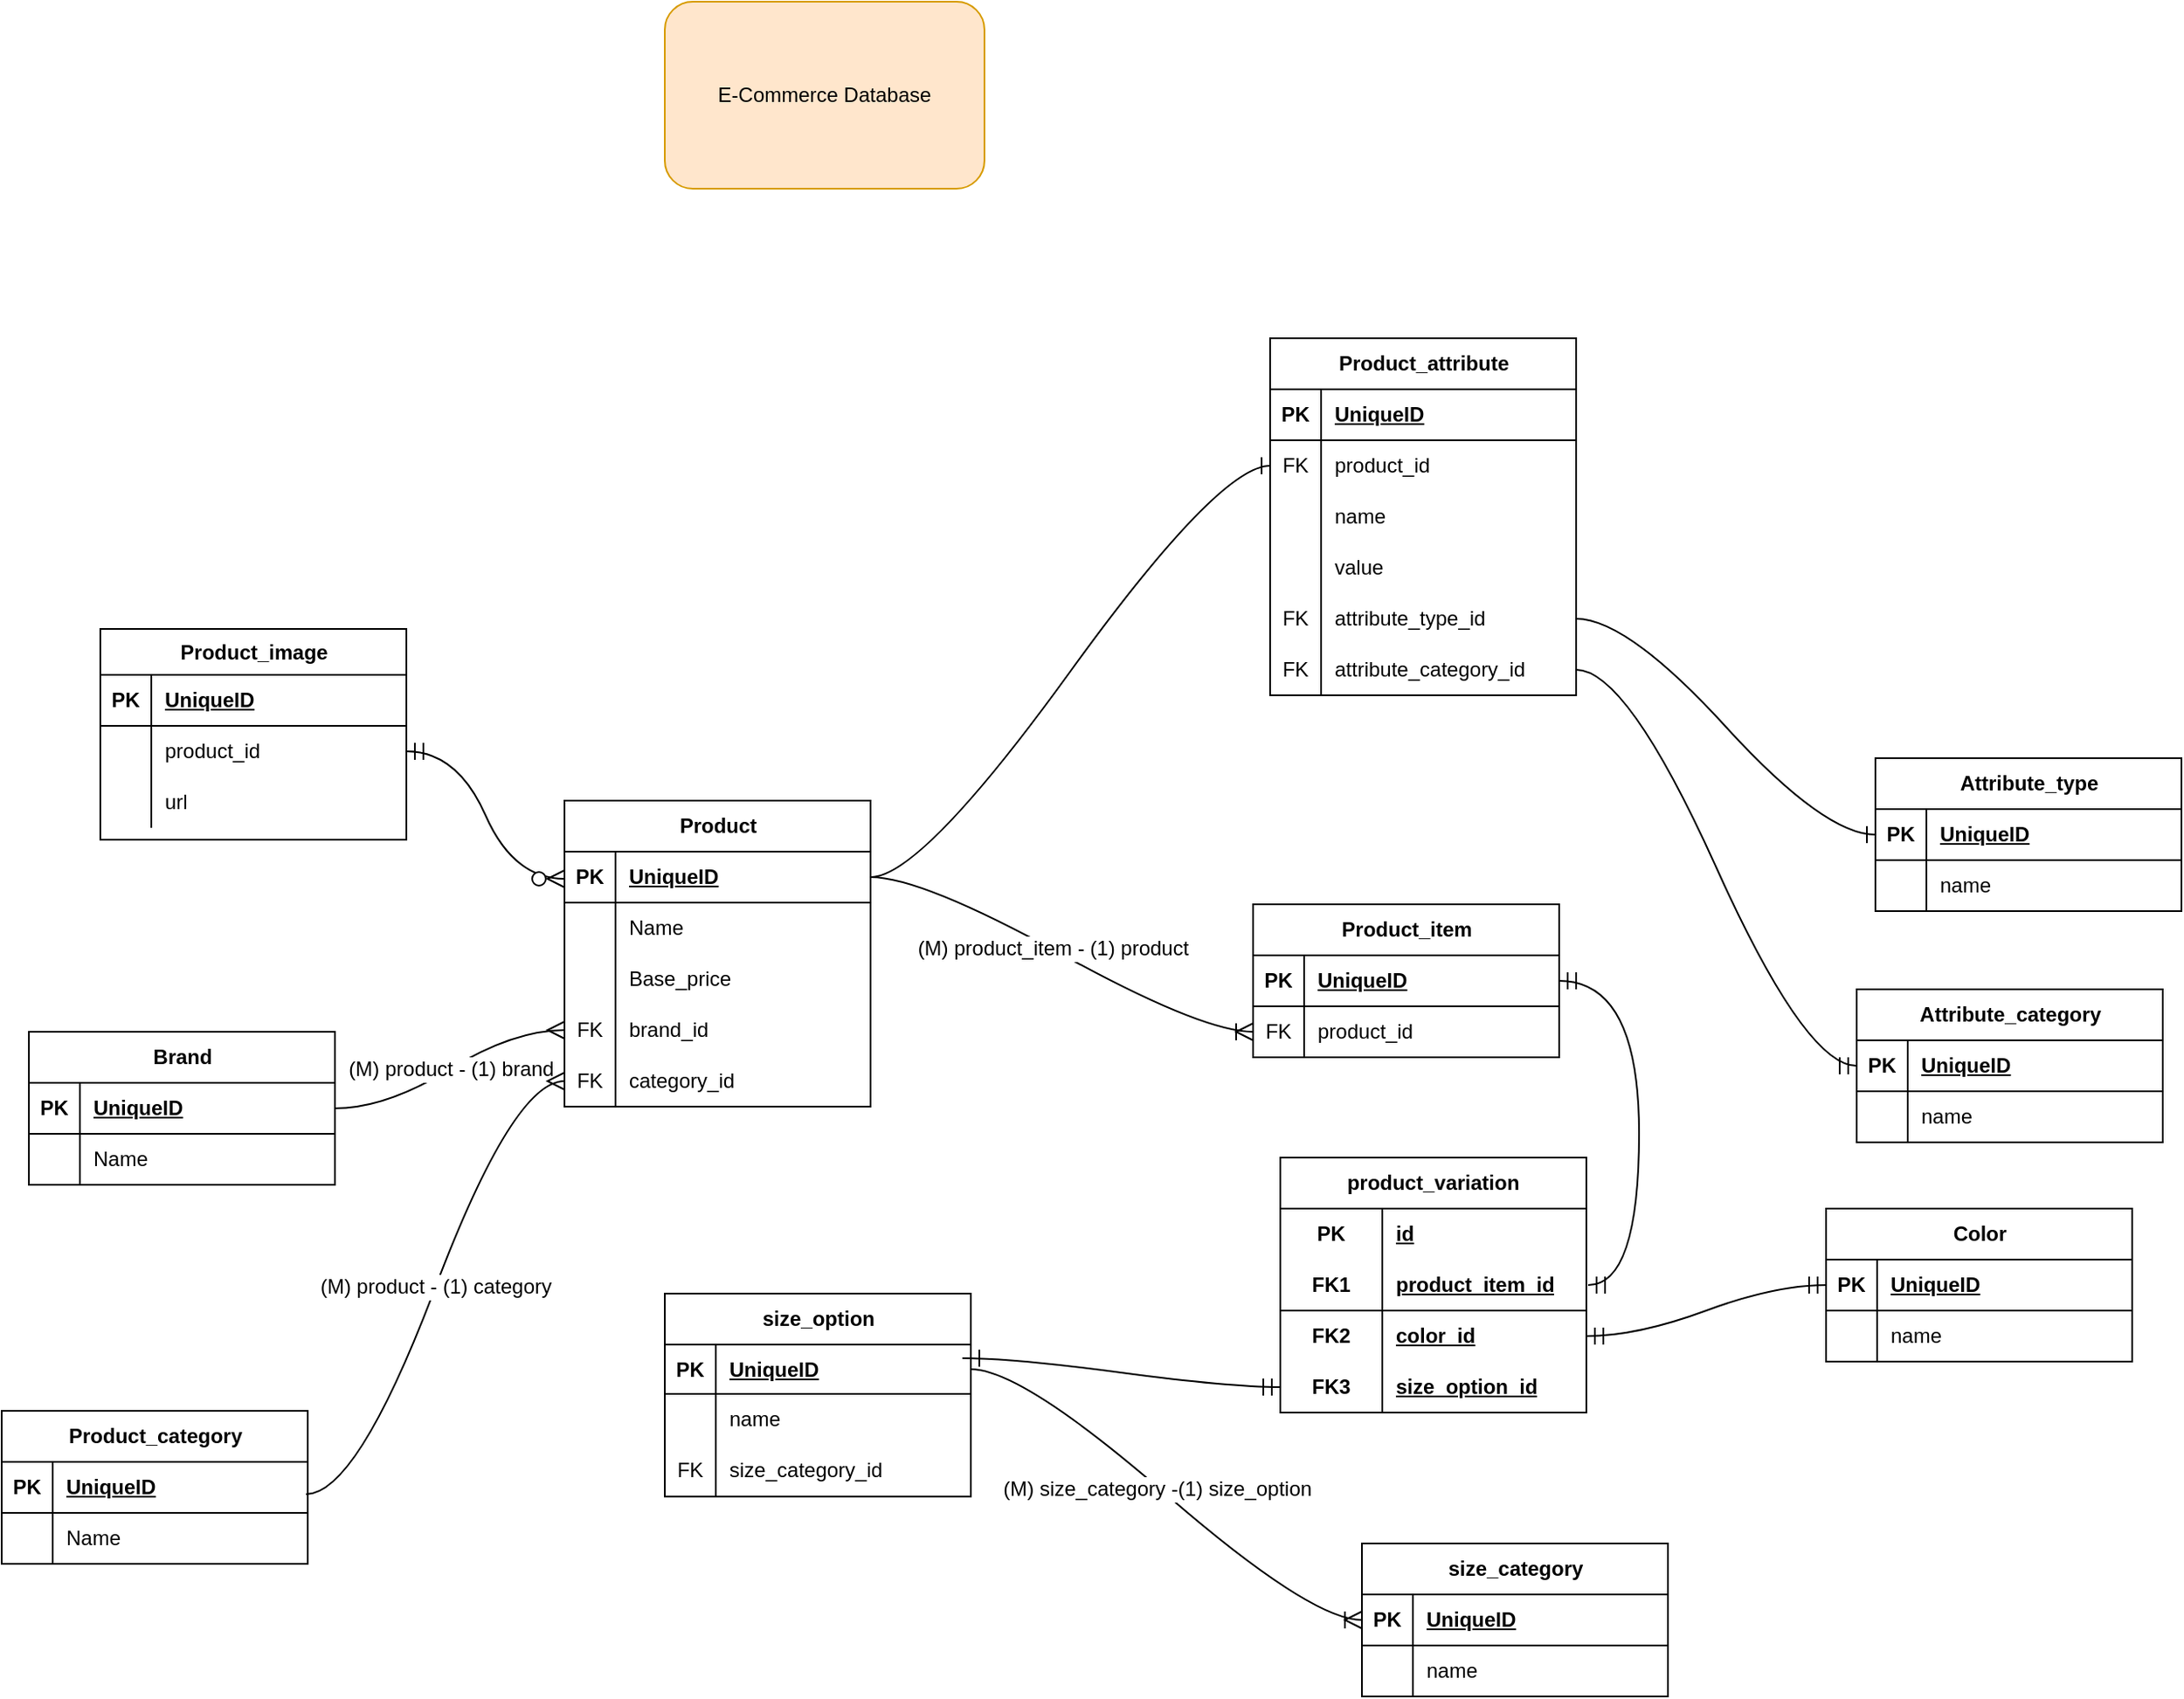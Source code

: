 <mxfile version="26.2.14">
  <diagram name="Page-1" id="Hd-PIRHpLickMbaLIMk4">
    <mxGraphModel grid="0" page="0" gridSize="10" guides="1" tooltips="1" connect="1" arrows="1" fold="1" pageScale="1" pageWidth="850" pageHeight="1100" math="0" shadow="0">
      <root>
        <mxCell id="0" />
        <mxCell id="1" parent="0" />
        <mxCell id="jCLDK0mQqAyxT1_dAgTl-1" value="E-Commerce Database" style="rounded=1;whiteSpace=wrap;html=1;fillColor=#ffe6cc;strokeColor=#d79b00;" vertex="1" parent="1">
          <mxGeometry x="33" y="-649" width="188" height="110" as="geometry" />
        </mxCell>
        <mxCell id="jCLDK0mQqAyxT1_dAgTl-2" value="Brand" style="shape=table;startSize=30;container=1;collapsible=1;childLayout=tableLayout;fixedRows=1;rowLines=0;fontStyle=1;align=center;resizeLast=1;html=1;" vertex="1" parent="1">
          <mxGeometry x="-341" y="-43" width="180" height="90" as="geometry" />
        </mxCell>
        <mxCell id="jCLDK0mQqAyxT1_dAgTl-3" value="" style="shape=tableRow;horizontal=0;startSize=0;swimlaneHead=0;swimlaneBody=0;fillColor=none;collapsible=0;dropTarget=0;points=[[0,0.5],[1,0.5]];portConstraint=eastwest;top=0;left=0;right=0;bottom=1;" vertex="1" parent="jCLDK0mQqAyxT1_dAgTl-2">
          <mxGeometry y="30" width="180" height="30" as="geometry" />
        </mxCell>
        <mxCell id="jCLDK0mQqAyxT1_dAgTl-4" value="PK" style="shape=partialRectangle;connectable=0;fillColor=none;top=0;left=0;bottom=0;right=0;fontStyle=1;overflow=hidden;whiteSpace=wrap;html=1;" vertex="1" parent="jCLDK0mQqAyxT1_dAgTl-3">
          <mxGeometry width="30" height="30" as="geometry">
            <mxRectangle width="30" height="30" as="alternateBounds" />
          </mxGeometry>
        </mxCell>
        <mxCell id="jCLDK0mQqAyxT1_dAgTl-5" value="UniqueID" style="shape=partialRectangle;connectable=0;fillColor=none;top=0;left=0;bottom=0;right=0;align=left;spacingLeft=6;fontStyle=5;overflow=hidden;whiteSpace=wrap;html=1;" vertex="1" parent="jCLDK0mQqAyxT1_dAgTl-3">
          <mxGeometry x="30" width="150" height="30" as="geometry">
            <mxRectangle width="150" height="30" as="alternateBounds" />
          </mxGeometry>
        </mxCell>
        <mxCell id="jCLDK0mQqAyxT1_dAgTl-6" value="" style="shape=tableRow;horizontal=0;startSize=0;swimlaneHead=0;swimlaneBody=0;fillColor=none;collapsible=0;dropTarget=0;points=[[0,0.5],[1,0.5]];portConstraint=eastwest;top=0;left=0;right=0;bottom=0;" vertex="1" parent="jCLDK0mQqAyxT1_dAgTl-2">
          <mxGeometry y="60" width="180" height="30" as="geometry" />
        </mxCell>
        <mxCell id="jCLDK0mQqAyxT1_dAgTl-7" value="" style="shape=partialRectangle;connectable=0;fillColor=none;top=0;left=0;bottom=0;right=0;editable=1;overflow=hidden;whiteSpace=wrap;html=1;" vertex="1" parent="jCLDK0mQqAyxT1_dAgTl-6">
          <mxGeometry width="30" height="30" as="geometry">
            <mxRectangle width="30" height="30" as="alternateBounds" />
          </mxGeometry>
        </mxCell>
        <mxCell id="jCLDK0mQqAyxT1_dAgTl-8" value="Name" style="shape=partialRectangle;connectable=0;fillColor=none;top=0;left=0;bottom=0;right=0;align=left;spacingLeft=6;overflow=hidden;whiteSpace=wrap;html=1;" vertex="1" parent="jCLDK0mQqAyxT1_dAgTl-6">
          <mxGeometry x="30" width="150" height="30" as="geometry">
            <mxRectangle width="150" height="30" as="alternateBounds" />
          </mxGeometry>
        </mxCell>
        <mxCell id="jCLDK0mQqAyxT1_dAgTl-19" value="Product_category" style="shape=table;startSize=30;container=1;collapsible=1;childLayout=tableLayout;fixedRows=1;rowLines=0;fontStyle=1;align=center;resizeLast=1;html=1;" vertex="1" parent="1">
          <mxGeometry x="-357" y="180" width="180" height="90" as="geometry" />
        </mxCell>
        <mxCell id="jCLDK0mQqAyxT1_dAgTl-20" value="" style="shape=tableRow;horizontal=0;startSize=0;swimlaneHead=0;swimlaneBody=0;fillColor=none;collapsible=0;dropTarget=0;points=[[0,0.5],[1,0.5]];portConstraint=eastwest;top=0;left=0;right=0;bottom=1;" vertex="1" parent="jCLDK0mQqAyxT1_dAgTl-19">
          <mxGeometry y="30" width="180" height="30" as="geometry" />
        </mxCell>
        <mxCell id="jCLDK0mQqAyxT1_dAgTl-21" value="PK" style="shape=partialRectangle;connectable=0;fillColor=none;top=0;left=0;bottom=0;right=0;fontStyle=1;overflow=hidden;whiteSpace=wrap;html=1;" vertex="1" parent="jCLDK0mQqAyxT1_dAgTl-20">
          <mxGeometry width="30" height="30" as="geometry">
            <mxRectangle width="30" height="30" as="alternateBounds" />
          </mxGeometry>
        </mxCell>
        <mxCell id="jCLDK0mQqAyxT1_dAgTl-22" value="UniqueID" style="shape=partialRectangle;connectable=0;fillColor=none;top=0;left=0;bottom=0;right=0;align=left;spacingLeft=6;fontStyle=5;overflow=hidden;whiteSpace=wrap;html=1;" vertex="1" parent="jCLDK0mQqAyxT1_dAgTl-20">
          <mxGeometry x="30" width="150" height="30" as="geometry">
            <mxRectangle width="150" height="30" as="alternateBounds" />
          </mxGeometry>
        </mxCell>
        <mxCell id="jCLDK0mQqAyxT1_dAgTl-23" value="" style="shape=tableRow;horizontal=0;startSize=0;swimlaneHead=0;swimlaneBody=0;fillColor=none;collapsible=0;dropTarget=0;points=[[0,0.5],[1,0.5]];portConstraint=eastwest;top=0;left=0;right=0;bottom=0;" vertex="1" parent="jCLDK0mQqAyxT1_dAgTl-19">
          <mxGeometry y="60" width="180" height="30" as="geometry" />
        </mxCell>
        <mxCell id="jCLDK0mQqAyxT1_dAgTl-24" value="" style="shape=partialRectangle;connectable=0;fillColor=none;top=0;left=0;bottom=0;right=0;editable=1;overflow=hidden;whiteSpace=wrap;html=1;" vertex="1" parent="jCLDK0mQqAyxT1_dAgTl-23">
          <mxGeometry width="30" height="30" as="geometry">
            <mxRectangle width="30" height="30" as="alternateBounds" />
          </mxGeometry>
        </mxCell>
        <mxCell id="jCLDK0mQqAyxT1_dAgTl-25" value="Name" style="shape=partialRectangle;connectable=0;fillColor=none;top=0;left=0;bottom=0;right=0;align=left;spacingLeft=6;overflow=hidden;whiteSpace=wrap;html=1;" vertex="1" parent="jCLDK0mQqAyxT1_dAgTl-23">
          <mxGeometry x="30" width="150" height="30" as="geometry">
            <mxRectangle width="150" height="30" as="alternateBounds" />
          </mxGeometry>
        </mxCell>
        <mxCell id="jCLDK0mQqAyxT1_dAgTl-26" value="Product" style="shape=table;startSize=30;container=1;collapsible=1;childLayout=tableLayout;fixedRows=1;rowLines=0;fontStyle=1;align=center;resizeLast=1;html=1;" vertex="1" parent="1">
          <mxGeometry x="-26" y="-179" width="180" height="180" as="geometry" />
        </mxCell>
        <mxCell id="jCLDK0mQqAyxT1_dAgTl-27" value="" style="shape=tableRow;horizontal=0;startSize=0;swimlaneHead=0;swimlaneBody=0;fillColor=none;collapsible=0;dropTarget=0;points=[[0,0.5],[1,0.5]];portConstraint=eastwest;top=0;left=0;right=0;bottom=1;" vertex="1" parent="jCLDK0mQqAyxT1_dAgTl-26">
          <mxGeometry y="30" width="180" height="30" as="geometry" />
        </mxCell>
        <mxCell id="jCLDK0mQqAyxT1_dAgTl-28" value="PK" style="shape=partialRectangle;connectable=0;fillColor=none;top=0;left=0;bottom=0;right=0;fontStyle=1;overflow=hidden;whiteSpace=wrap;html=1;" vertex="1" parent="jCLDK0mQqAyxT1_dAgTl-27">
          <mxGeometry width="30" height="30" as="geometry">
            <mxRectangle width="30" height="30" as="alternateBounds" />
          </mxGeometry>
        </mxCell>
        <mxCell id="jCLDK0mQqAyxT1_dAgTl-29" value="UniqueID" style="shape=partialRectangle;connectable=0;fillColor=none;top=0;left=0;bottom=0;right=0;align=left;spacingLeft=6;fontStyle=5;overflow=hidden;whiteSpace=wrap;html=1;" vertex="1" parent="jCLDK0mQqAyxT1_dAgTl-27">
          <mxGeometry x="30" width="150" height="30" as="geometry">
            <mxRectangle width="150" height="30" as="alternateBounds" />
          </mxGeometry>
        </mxCell>
        <mxCell id="jCLDK0mQqAyxT1_dAgTl-30" value="" style="shape=tableRow;horizontal=0;startSize=0;swimlaneHead=0;swimlaneBody=0;fillColor=none;collapsible=0;dropTarget=0;points=[[0,0.5],[1,0.5]];portConstraint=eastwest;top=0;left=0;right=0;bottom=0;" vertex="1" parent="jCLDK0mQqAyxT1_dAgTl-26">
          <mxGeometry y="60" width="180" height="30" as="geometry" />
        </mxCell>
        <mxCell id="jCLDK0mQqAyxT1_dAgTl-31" value="" style="shape=partialRectangle;connectable=0;fillColor=none;top=0;left=0;bottom=0;right=0;editable=1;overflow=hidden;whiteSpace=wrap;html=1;" vertex="1" parent="jCLDK0mQqAyxT1_dAgTl-30">
          <mxGeometry width="30" height="30" as="geometry">
            <mxRectangle width="30" height="30" as="alternateBounds" />
          </mxGeometry>
        </mxCell>
        <mxCell id="jCLDK0mQqAyxT1_dAgTl-32" value="Name" style="shape=partialRectangle;connectable=0;fillColor=none;top=0;left=0;bottom=0;right=0;align=left;spacingLeft=6;overflow=hidden;whiteSpace=wrap;html=1;" vertex="1" parent="jCLDK0mQqAyxT1_dAgTl-30">
          <mxGeometry x="30" width="150" height="30" as="geometry">
            <mxRectangle width="150" height="30" as="alternateBounds" />
          </mxGeometry>
        </mxCell>
        <mxCell id="jCLDK0mQqAyxT1_dAgTl-33" value="" style="shape=tableRow;horizontal=0;startSize=0;swimlaneHead=0;swimlaneBody=0;fillColor=none;collapsible=0;dropTarget=0;points=[[0,0.5],[1,0.5]];portConstraint=eastwest;top=0;left=0;right=0;bottom=0;" vertex="1" parent="jCLDK0mQqAyxT1_dAgTl-26">
          <mxGeometry y="90" width="180" height="30" as="geometry" />
        </mxCell>
        <mxCell id="jCLDK0mQqAyxT1_dAgTl-34" value="" style="shape=partialRectangle;connectable=0;fillColor=none;top=0;left=0;bottom=0;right=0;editable=1;overflow=hidden;whiteSpace=wrap;html=1;" vertex="1" parent="jCLDK0mQqAyxT1_dAgTl-33">
          <mxGeometry width="30" height="30" as="geometry">
            <mxRectangle width="30" height="30" as="alternateBounds" />
          </mxGeometry>
        </mxCell>
        <mxCell id="jCLDK0mQqAyxT1_dAgTl-35" value="Base_price" style="shape=partialRectangle;connectable=0;fillColor=none;top=0;left=0;bottom=0;right=0;align=left;spacingLeft=6;overflow=hidden;whiteSpace=wrap;html=1;" vertex="1" parent="jCLDK0mQqAyxT1_dAgTl-33">
          <mxGeometry x="30" width="150" height="30" as="geometry">
            <mxRectangle width="150" height="30" as="alternateBounds" />
          </mxGeometry>
        </mxCell>
        <mxCell id="jCLDK0mQqAyxT1_dAgTl-36" value="" style="shape=tableRow;horizontal=0;startSize=0;swimlaneHead=0;swimlaneBody=0;fillColor=none;collapsible=0;dropTarget=0;points=[[0,0.5],[1,0.5]];portConstraint=eastwest;top=0;left=0;right=0;bottom=0;" vertex="1" parent="jCLDK0mQqAyxT1_dAgTl-26">
          <mxGeometry y="120" width="180" height="30" as="geometry" />
        </mxCell>
        <mxCell id="jCLDK0mQqAyxT1_dAgTl-37" value="FK" style="shape=partialRectangle;connectable=0;fillColor=none;top=0;left=0;bottom=0;right=0;editable=1;overflow=hidden;whiteSpace=wrap;html=1;" vertex="1" parent="jCLDK0mQqAyxT1_dAgTl-36">
          <mxGeometry width="30" height="30" as="geometry">
            <mxRectangle width="30" height="30" as="alternateBounds" />
          </mxGeometry>
        </mxCell>
        <mxCell id="jCLDK0mQqAyxT1_dAgTl-38" value="brand_id" style="shape=partialRectangle;connectable=0;fillColor=none;top=0;left=0;bottom=0;right=0;align=left;spacingLeft=6;overflow=hidden;whiteSpace=wrap;html=1;" vertex="1" parent="jCLDK0mQqAyxT1_dAgTl-36">
          <mxGeometry x="30" width="150" height="30" as="geometry">
            <mxRectangle width="150" height="30" as="alternateBounds" />
          </mxGeometry>
        </mxCell>
        <mxCell id="jCLDK0mQqAyxT1_dAgTl-39" value="" style="shape=tableRow;horizontal=0;startSize=0;swimlaneHead=0;swimlaneBody=0;fillColor=none;collapsible=0;dropTarget=0;points=[[0,0.5],[1,0.5]];portConstraint=eastwest;top=0;left=0;right=0;bottom=0;" vertex="1" parent="jCLDK0mQqAyxT1_dAgTl-26">
          <mxGeometry y="150" width="180" height="30" as="geometry" />
        </mxCell>
        <mxCell id="jCLDK0mQqAyxT1_dAgTl-40" value="FK" style="shape=partialRectangle;connectable=0;fillColor=none;top=0;left=0;bottom=0;right=0;editable=1;overflow=hidden;whiteSpace=wrap;html=1;" vertex="1" parent="jCLDK0mQqAyxT1_dAgTl-39">
          <mxGeometry width="30" height="30" as="geometry">
            <mxRectangle width="30" height="30" as="alternateBounds" />
          </mxGeometry>
        </mxCell>
        <mxCell id="jCLDK0mQqAyxT1_dAgTl-41" value="category_id" style="shape=partialRectangle;connectable=0;fillColor=none;top=0;left=0;bottom=0;right=0;align=left;spacingLeft=6;overflow=hidden;whiteSpace=wrap;html=1;" vertex="1" parent="jCLDK0mQqAyxT1_dAgTl-39">
          <mxGeometry x="30" width="150" height="30" as="geometry">
            <mxRectangle width="150" height="30" as="alternateBounds" />
          </mxGeometry>
        </mxCell>
        <mxCell id="jCLDK0mQqAyxT1_dAgTl-70" value="" style="edgeStyle=entityRelationEdgeStyle;fontSize=12;html=1;endArrow=ERmany;rounded=0;startSize=8;endSize=8;curved=1;entryX=0;entryY=0.5;entryDx=0;entryDy=0;exitX=1;exitY=0.5;exitDx=0;exitDy=0;" edge="1" parent="1" source="jCLDK0mQqAyxT1_dAgTl-3" target="jCLDK0mQqAyxT1_dAgTl-36">
          <mxGeometry width="100" height="100" relative="1" as="geometry">
            <mxPoint x="-170" y="247" as="sourcePoint" />
            <mxPoint x="-70" y="147" as="targetPoint" />
            <Array as="points">
              <mxPoint x="-81" y="136" />
            </Array>
          </mxGeometry>
        </mxCell>
        <mxCell id="jCLDK0mQqAyxT1_dAgTl-71" value="(M) product - (1) brand" style="edgeLabel;html=1;align=center;verticalAlign=middle;resizable=0;points=[];fontSize=12;" connectable="0" vertex="1" parent="jCLDK0mQqAyxT1_dAgTl-70">
          <mxGeometry x="0.005" relative="1" as="geometry">
            <mxPoint as="offset" />
          </mxGeometry>
        </mxCell>
        <mxCell id="jCLDK0mQqAyxT1_dAgTl-72" value="" style="edgeStyle=entityRelationEdgeStyle;fontSize=12;html=1;endArrow=ERmany;rounded=0;startSize=8;endSize=8;curved=1;entryX=0;entryY=0.5;entryDx=0;entryDy=0;exitX=1;exitY=0.5;exitDx=0;exitDy=0;" edge="1" parent="1" target="jCLDK0mQqAyxT1_dAgTl-39">
          <mxGeometry width="100" height="100" relative="1" as="geometry">
            <mxPoint x="-178" y="229" as="sourcePoint" />
            <mxPoint x="-33" y="319" as="targetPoint" />
            <Array as="points">
              <mxPoint x="-93" y="321" />
            </Array>
          </mxGeometry>
        </mxCell>
        <mxCell id="jCLDK0mQqAyxT1_dAgTl-73" value="(M) product - (1) category" style="edgeLabel;html=1;align=center;verticalAlign=middle;resizable=0;points=[];fontSize=12;" connectable="0" vertex="1" parent="jCLDK0mQqAyxT1_dAgTl-72">
          <mxGeometry x="0.005" relative="1" as="geometry">
            <mxPoint as="offset" />
          </mxGeometry>
        </mxCell>
        <mxCell id="jCLDK0mQqAyxT1_dAgTl-74" value="Product_item" style="shape=table;startSize=30;container=1;collapsible=1;childLayout=tableLayout;fixedRows=1;rowLines=0;fontStyle=1;align=center;resizeLast=1;html=1;" vertex="1" parent="1">
          <mxGeometry x="379" y="-118" width="180" height="90" as="geometry" />
        </mxCell>
        <mxCell id="jCLDK0mQqAyxT1_dAgTl-75" value="" style="shape=tableRow;horizontal=0;startSize=0;swimlaneHead=0;swimlaneBody=0;fillColor=none;collapsible=0;dropTarget=0;points=[[0,0.5],[1,0.5]];portConstraint=eastwest;top=0;left=0;right=0;bottom=1;" vertex="1" parent="jCLDK0mQqAyxT1_dAgTl-74">
          <mxGeometry y="30" width="180" height="30" as="geometry" />
        </mxCell>
        <mxCell id="jCLDK0mQqAyxT1_dAgTl-76" value="PK" style="shape=partialRectangle;connectable=0;fillColor=none;top=0;left=0;bottom=0;right=0;fontStyle=1;overflow=hidden;whiteSpace=wrap;html=1;" vertex="1" parent="jCLDK0mQqAyxT1_dAgTl-75">
          <mxGeometry width="30" height="30" as="geometry">
            <mxRectangle width="30" height="30" as="alternateBounds" />
          </mxGeometry>
        </mxCell>
        <mxCell id="jCLDK0mQqAyxT1_dAgTl-77" value="UniqueID" style="shape=partialRectangle;connectable=0;fillColor=none;top=0;left=0;bottom=0;right=0;align=left;spacingLeft=6;fontStyle=5;overflow=hidden;whiteSpace=wrap;html=1;" vertex="1" parent="jCLDK0mQqAyxT1_dAgTl-75">
          <mxGeometry x="30" width="150" height="30" as="geometry">
            <mxRectangle width="150" height="30" as="alternateBounds" />
          </mxGeometry>
        </mxCell>
        <mxCell id="jCLDK0mQqAyxT1_dAgTl-78" value="" style="shape=tableRow;horizontal=0;startSize=0;swimlaneHead=0;swimlaneBody=0;fillColor=none;collapsible=0;dropTarget=0;points=[[0,0.5],[1,0.5]];portConstraint=eastwest;top=0;left=0;right=0;bottom=0;" vertex="1" parent="jCLDK0mQqAyxT1_dAgTl-74">
          <mxGeometry y="60" width="180" height="30" as="geometry" />
        </mxCell>
        <mxCell id="jCLDK0mQqAyxT1_dAgTl-79" value="FK" style="shape=partialRectangle;connectable=0;fillColor=none;top=0;left=0;bottom=0;right=0;editable=1;overflow=hidden;whiteSpace=wrap;html=1;" vertex="1" parent="jCLDK0mQqAyxT1_dAgTl-78">
          <mxGeometry width="30" height="30" as="geometry">
            <mxRectangle width="30" height="30" as="alternateBounds" />
          </mxGeometry>
        </mxCell>
        <mxCell id="jCLDK0mQqAyxT1_dAgTl-80" value="product_id" style="shape=partialRectangle;connectable=0;fillColor=none;top=0;left=0;bottom=0;right=0;align=left;spacingLeft=6;overflow=hidden;whiteSpace=wrap;html=1;" vertex="1" parent="jCLDK0mQqAyxT1_dAgTl-78">
          <mxGeometry x="30" width="150" height="30" as="geometry">
            <mxRectangle width="150" height="30" as="alternateBounds" />
          </mxGeometry>
        </mxCell>
        <mxCell id="jCLDK0mQqAyxT1_dAgTl-87" value="Color" style="shape=table;startSize=30;container=1;collapsible=1;childLayout=tableLayout;fixedRows=1;rowLines=0;fontStyle=1;align=center;resizeLast=1;html=1;" vertex="1" parent="1">
          <mxGeometry x="716" y="61" width="180" height="90" as="geometry" />
        </mxCell>
        <mxCell id="jCLDK0mQqAyxT1_dAgTl-88" value="" style="shape=tableRow;horizontal=0;startSize=0;swimlaneHead=0;swimlaneBody=0;fillColor=none;collapsible=0;dropTarget=0;points=[[0,0.5],[1,0.5]];portConstraint=eastwest;top=0;left=0;right=0;bottom=1;" vertex="1" parent="jCLDK0mQqAyxT1_dAgTl-87">
          <mxGeometry y="30" width="180" height="30" as="geometry" />
        </mxCell>
        <mxCell id="jCLDK0mQqAyxT1_dAgTl-89" value="PK" style="shape=partialRectangle;connectable=0;fillColor=none;top=0;left=0;bottom=0;right=0;fontStyle=1;overflow=hidden;whiteSpace=wrap;html=1;" vertex="1" parent="jCLDK0mQqAyxT1_dAgTl-88">
          <mxGeometry width="30" height="30" as="geometry">
            <mxRectangle width="30" height="30" as="alternateBounds" />
          </mxGeometry>
        </mxCell>
        <mxCell id="jCLDK0mQqAyxT1_dAgTl-90" value="UniqueID" style="shape=partialRectangle;connectable=0;fillColor=none;top=0;left=0;bottom=0;right=0;align=left;spacingLeft=6;fontStyle=5;overflow=hidden;whiteSpace=wrap;html=1;" vertex="1" parent="jCLDK0mQqAyxT1_dAgTl-88">
          <mxGeometry x="30" width="150" height="30" as="geometry">
            <mxRectangle width="150" height="30" as="alternateBounds" />
          </mxGeometry>
        </mxCell>
        <mxCell id="jCLDK0mQqAyxT1_dAgTl-91" value="" style="shape=tableRow;horizontal=0;startSize=0;swimlaneHead=0;swimlaneBody=0;fillColor=none;collapsible=0;dropTarget=0;points=[[0,0.5],[1,0.5]];portConstraint=eastwest;top=0;left=0;right=0;bottom=0;" vertex="1" parent="jCLDK0mQqAyxT1_dAgTl-87">
          <mxGeometry y="60" width="180" height="30" as="geometry" />
        </mxCell>
        <mxCell id="jCLDK0mQqAyxT1_dAgTl-92" value="" style="shape=partialRectangle;connectable=0;fillColor=none;top=0;left=0;bottom=0;right=0;editable=1;overflow=hidden;whiteSpace=wrap;html=1;" vertex="1" parent="jCLDK0mQqAyxT1_dAgTl-91">
          <mxGeometry width="30" height="30" as="geometry">
            <mxRectangle width="30" height="30" as="alternateBounds" />
          </mxGeometry>
        </mxCell>
        <mxCell id="jCLDK0mQqAyxT1_dAgTl-93" value="name" style="shape=partialRectangle;connectable=0;fillColor=none;top=0;left=0;bottom=0;right=0;align=left;spacingLeft=6;overflow=hidden;whiteSpace=wrap;html=1;" vertex="1" parent="jCLDK0mQqAyxT1_dAgTl-91">
          <mxGeometry x="30" width="150" height="30" as="geometry">
            <mxRectangle width="150" height="30" as="alternateBounds" />
          </mxGeometry>
        </mxCell>
        <mxCell id="jCLDK0mQqAyxT1_dAgTl-100" value="size_option" style="shape=table;startSize=30;container=1;collapsible=1;childLayout=tableLayout;fixedRows=1;rowLines=0;fontStyle=1;align=center;resizeLast=1;html=1;" vertex="1" parent="1">
          <mxGeometry x="33" y="111" width="180" height="119.35" as="geometry" />
        </mxCell>
        <mxCell id="jCLDK0mQqAyxT1_dAgTl-101" value="" style="shape=tableRow;horizontal=0;startSize=0;swimlaneHead=0;swimlaneBody=0;fillColor=none;collapsible=0;dropTarget=0;points=[[0,0.5],[1,0.5]];portConstraint=eastwest;top=0;left=0;right=0;bottom=1;" vertex="1" parent="jCLDK0mQqAyxT1_dAgTl-100">
          <mxGeometry y="30" width="180" height="29" as="geometry" />
        </mxCell>
        <mxCell id="jCLDK0mQqAyxT1_dAgTl-102" value="PK" style="shape=partialRectangle;connectable=0;fillColor=none;top=0;left=0;bottom=0;right=0;fontStyle=1;overflow=hidden;whiteSpace=wrap;html=1;" vertex="1" parent="jCLDK0mQqAyxT1_dAgTl-101">
          <mxGeometry width="30" height="29" as="geometry">
            <mxRectangle width="30" height="29" as="alternateBounds" />
          </mxGeometry>
        </mxCell>
        <mxCell id="jCLDK0mQqAyxT1_dAgTl-103" value="UniqueID" style="shape=partialRectangle;connectable=0;fillColor=none;top=0;left=0;bottom=0;right=0;align=left;spacingLeft=6;fontStyle=5;overflow=hidden;whiteSpace=wrap;html=1;" vertex="1" parent="jCLDK0mQqAyxT1_dAgTl-101">
          <mxGeometry x="30" width="150" height="29" as="geometry">
            <mxRectangle width="150" height="29" as="alternateBounds" />
          </mxGeometry>
        </mxCell>
        <mxCell id="jCLDK0mQqAyxT1_dAgTl-104" value="" style="shape=tableRow;horizontal=0;startSize=0;swimlaneHead=0;swimlaneBody=0;fillColor=none;collapsible=0;dropTarget=0;points=[[0,0.5],[1,0.5]];portConstraint=eastwest;top=0;left=0;right=0;bottom=0;" vertex="1" parent="jCLDK0mQqAyxT1_dAgTl-100">
          <mxGeometry y="59" width="180" height="30" as="geometry" />
        </mxCell>
        <mxCell id="jCLDK0mQqAyxT1_dAgTl-105" value="" style="shape=partialRectangle;connectable=0;fillColor=none;top=0;left=0;bottom=0;right=0;editable=1;overflow=hidden;whiteSpace=wrap;html=1;" vertex="1" parent="jCLDK0mQqAyxT1_dAgTl-104">
          <mxGeometry width="30" height="30" as="geometry">
            <mxRectangle width="30" height="30" as="alternateBounds" />
          </mxGeometry>
        </mxCell>
        <mxCell id="jCLDK0mQqAyxT1_dAgTl-106" value="name" style="shape=partialRectangle;connectable=0;fillColor=none;top=0;left=0;bottom=0;right=0;align=left;spacingLeft=6;overflow=hidden;whiteSpace=wrap;html=1;" vertex="1" parent="jCLDK0mQqAyxT1_dAgTl-104">
          <mxGeometry x="30" width="150" height="30" as="geometry">
            <mxRectangle width="150" height="30" as="alternateBounds" />
          </mxGeometry>
        </mxCell>
        <mxCell id="jCLDK0mQqAyxT1_dAgTl-107" value="" style="shape=tableRow;horizontal=0;startSize=0;swimlaneHead=0;swimlaneBody=0;fillColor=none;collapsible=0;dropTarget=0;points=[[0,0.5],[1,0.5]];portConstraint=eastwest;top=0;left=0;right=0;bottom=0;" vertex="1" parent="jCLDK0mQqAyxT1_dAgTl-100">
          <mxGeometry y="89" width="180" height="30" as="geometry" />
        </mxCell>
        <mxCell id="jCLDK0mQqAyxT1_dAgTl-108" value="FK" style="shape=partialRectangle;connectable=0;fillColor=none;top=0;left=0;bottom=0;right=0;editable=1;overflow=hidden;whiteSpace=wrap;html=1;" vertex="1" parent="jCLDK0mQqAyxT1_dAgTl-107">
          <mxGeometry width="30" height="30" as="geometry">
            <mxRectangle width="30" height="30" as="alternateBounds" />
          </mxGeometry>
        </mxCell>
        <mxCell id="jCLDK0mQqAyxT1_dAgTl-109" value="size_category_id" style="shape=partialRectangle;connectable=0;fillColor=none;top=0;left=0;bottom=0;right=0;align=left;spacingLeft=6;overflow=hidden;whiteSpace=wrap;html=1;" vertex="1" parent="jCLDK0mQqAyxT1_dAgTl-107">
          <mxGeometry x="30" width="150" height="30" as="geometry">
            <mxRectangle width="150" height="30" as="alternateBounds" />
          </mxGeometry>
        </mxCell>
        <mxCell id="jCLDK0mQqAyxT1_dAgTl-126" value="size_category" style="shape=table;startSize=30;container=1;collapsible=1;childLayout=tableLayout;fixedRows=1;rowLines=0;fontStyle=1;align=center;resizeLast=1;html=1;" vertex="1" parent="1">
          <mxGeometry x="443" y="258" width="180" height="90" as="geometry" />
        </mxCell>
        <mxCell id="jCLDK0mQqAyxT1_dAgTl-127" value="" style="shape=tableRow;horizontal=0;startSize=0;swimlaneHead=0;swimlaneBody=0;fillColor=none;collapsible=0;dropTarget=0;points=[[0,0.5],[1,0.5]];portConstraint=eastwest;top=0;left=0;right=0;bottom=1;" vertex="1" parent="jCLDK0mQqAyxT1_dAgTl-126">
          <mxGeometry y="30" width="180" height="30" as="geometry" />
        </mxCell>
        <mxCell id="jCLDK0mQqAyxT1_dAgTl-128" value="PK" style="shape=partialRectangle;connectable=0;fillColor=none;top=0;left=0;bottom=0;right=0;fontStyle=1;overflow=hidden;whiteSpace=wrap;html=1;" vertex="1" parent="jCLDK0mQqAyxT1_dAgTl-127">
          <mxGeometry width="30" height="30" as="geometry">
            <mxRectangle width="30" height="30" as="alternateBounds" />
          </mxGeometry>
        </mxCell>
        <mxCell id="jCLDK0mQqAyxT1_dAgTl-129" value="UniqueID" style="shape=partialRectangle;connectable=0;fillColor=none;top=0;left=0;bottom=0;right=0;align=left;spacingLeft=6;fontStyle=5;overflow=hidden;whiteSpace=wrap;html=1;" vertex="1" parent="jCLDK0mQqAyxT1_dAgTl-127">
          <mxGeometry x="30" width="150" height="30" as="geometry">
            <mxRectangle width="150" height="30" as="alternateBounds" />
          </mxGeometry>
        </mxCell>
        <mxCell id="jCLDK0mQqAyxT1_dAgTl-130" value="" style="shape=tableRow;horizontal=0;startSize=0;swimlaneHead=0;swimlaneBody=0;fillColor=none;collapsible=0;dropTarget=0;points=[[0,0.5],[1,0.5]];portConstraint=eastwest;top=0;left=0;right=0;bottom=0;" vertex="1" parent="jCLDK0mQqAyxT1_dAgTl-126">
          <mxGeometry y="60" width="180" height="30" as="geometry" />
        </mxCell>
        <mxCell id="jCLDK0mQqAyxT1_dAgTl-131" value="" style="shape=partialRectangle;connectable=0;fillColor=none;top=0;left=0;bottom=0;right=0;editable=1;overflow=hidden;whiteSpace=wrap;html=1;" vertex="1" parent="jCLDK0mQqAyxT1_dAgTl-130">
          <mxGeometry width="30" height="30" as="geometry">
            <mxRectangle width="30" height="30" as="alternateBounds" />
          </mxGeometry>
        </mxCell>
        <mxCell id="jCLDK0mQqAyxT1_dAgTl-132" value="name" style="shape=partialRectangle;connectable=0;fillColor=none;top=0;left=0;bottom=0;right=0;align=left;spacingLeft=6;overflow=hidden;whiteSpace=wrap;html=1;" vertex="1" parent="jCLDK0mQqAyxT1_dAgTl-130">
          <mxGeometry x="30" width="150" height="30" as="geometry">
            <mxRectangle width="150" height="30" as="alternateBounds" />
          </mxGeometry>
        </mxCell>
        <mxCell id="jCLDK0mQqAyxT1_dAgTl-133" value="" style="edgeStyle=entityRelationEdgeStyle;fontSize=12;html=1;endArrow=ERoneToMany;rounded=0;startSize=8;endSize=8;curved=1;entryX=0;entryY=0.5;entryDx=0;entryDy=0;exitX=1;exitY=0.5;exitDx=0;exitDy=0;" edge="1" parent="1" source="jCLDK0mQqAyxT1_dAgTl-27" target="jCLDK0mQqAyxT1_dAgTl-78">
          <mxGeometry width="100" height="100" relative="1" as="geometry">
            <mxPoint x="126" y="246" as="sourcePoint" />
            <mxPoint x="226" y="146" as="targetPoint" />
          </mxGeometry>
        </mxCell>
        <mxCell id="jCLDK0mQqAyxT1_dAgTl-134" value="(M) product_item - (1) product" style="edgeLabel;html=1;align=center;verticalAlign=middle;resizable=0;points=[];fontSize=12;" connectable="0" vertex="1" parent="jCLDK0mQqAyxT1_dAgTl-133">
          <mxGeometry x="-0.047" y="1" relative="1" as="geometry">
            <mxPoint x="-1" as="offset" />
          </mxGeometry>
        </mxCell>
        <mxCell id="jCLDK0mQqAyxT1_dAgTl-137" value="" style="edgeStyle=entityRelationEdgeStyle;fontSize=12;html=1;endArrow=ERoneToMany;rounded=0;startSize=8;endSize=8;curved=1;exitX=1;exitY=0.5;exitDx=0;exitDy=0;" edge="1" parent="1" source="jCLDK0mQqAyxT1_dAgTl-101" target="jCLDK0mQqAyxT1_dAgTl-127">
          <mxGeometry width="100" height="100" relative="1" as="geometry">
            <mxPoint x="161" y="246" as="sourcePoint" />
            <mxPoint x="261" y="146" as="targetPoint" />
          </mxGeometry>
        </mxCell>
        <mxCell id="jCLDK0mQqAyxT1_dAgTl-139" value="(M) size_category -(1) size_option&amp;nbsp;" style="edgeLabel;html=1;align=center;verticalAlign=middle;resizable=0;points=[];fontSize=12;" connectable="0" vertex="1" parent="jCLDK0mQqAyxT1_dAgTl-137">
          <mxGeometry x="-0.034" relative="1" as="geometry">
            <mxPoint as="offset" />
          </mxGeometry>
        </mxCell>
        <mxCell id="jCLDK0mQqAyxT1_dAgTl-167" value="product_variation" style="shape=table;startSize=30;container=1;collapsible=1;childLayout=tableLayout;fixedRows=1;rowLines=0;fontStyle=1;align=center;resizeLast=1;html=1;whiteSpace=wrap;" vertex="1" parent="1">
          <mxGeometry x="395" y="31" width="180" height="150" as="geometry" />
        </mxCell>
        <mxCell id="jCLDK0mQqAyxT1_dAgTl-168" value="" style="shape=tableRow;horizontal=0;startSize=0;swimlaneHead=0;swimlaneBody=0;fillColor=none;collapsible=0;dropTarget=0;points=[[0,0.5],[1,0.5]];portConstraint=eastwest;top=0;left=0;right=0;bottom=0;html=1;" vertex="1" parent="jCLDK0mQqAyxT1_dAgTl-167">
          <mxGeometry y="30" width="180" height="30" as="geometry" />
        </mxCell>
        <mxCell id="jCLDK0mQqAyxT1_dAgTl-169" value="PK" style="shape=partialRectangle;connectable=0;fillColor=none;top=0;left=0;bottom=0;right=0;fontStyle=1;overflow=hidden;html=1;whiteSpace=wrap;" vertex="1" parent="jCLDK0mQqAyxT1_dAgTl-168">
          <mxGeometry width="60" height="30" as="geometry">
            <mxRectangle width="60" height="30" as="alternateBounds" />
          </mxGeometry>
        </mxCell>
        <mxCell id="jCLDK0mQqAyxT1_dAgTl-170" value="id" style="shape=partialRectangle;connectable=0;fillColor=none;top=0;left=0;bottom=0;right=0;align=left;spacingLeft=6;fontStyle=5;overflow=hidden;html=1;whiteSpace=wrap;" vertex="1" parent="jCLDK0mQqAyxT1_dAgTl-168">
          <mxGeometry x="60" width="120" height="30" as="geometry">
            <mxRectangle width="120" height="30" as="alternateBounds" />
          </mxGeometry>
        </mxCell>
        <mxCell id="jCLDK0mQqAyxT1_dAgTl-171" value="" style="shape=tableRow;horizontal=0;startSize=0;swimlaneHead=0;swimlaneBody=0;fillColor=none;collapsible=0;dropTarget=0;points=[[0,0.5],[1,0.5]];portConstraint=eastwest;top=0;left=0;right=0;bottom=1;html=1;" vertex="1" parent="jCLDK0mQqAyxT1_dAgTl-167">
          <mxGeometry y="60" width="180" height="30" as="geometry" />
        </mxCell>
        <mxCell id="jCLDK0mQqAyxT1_dAgTl-172" value="FK1" style="shape=partialRectangle;connectable=0;fillColor=none;top=0;left=0;bottom=0;right=0;fontStyle=1;overflow=hidden;html=1;whiteSpace=wrap;" vertex="1" parent="jCLDK0mQqAyxT1_dAgTl-171">
          <mxGeometry width="60" height="30" as="geometry">
            <mxRectangle width="60" height="30" as="alternateBounds" />
          </mxGeometry>
        </mxCell>
        <mxCell id="jCLDK0mQqAyxT1_dAgTl-173" value="product_item_id" style="shape=partialRectangle;connectable=0;fillColor=none;top=0;left=0;bottom=0;right=0;align=left;spacingLeft=6;fontStyle=5;overflow=hidden;html=1;whiteSpace=wrap;" vertex="1" parent="jCLDK0mQqAyxT1_dAgTl-171">
          <mxGeometry x="60" width="120" height="30" as="geometry">
            <mxRectangle width="120" height="30" as="alternateBounds" />
          </mxGeometry>
        </mxCell>
        <mxCell id="jCLDK0mQqAyxT1_dAgTl-174" value="" style="shape=tableRow;horizontal=0;startSize=0;swimlaneHead=0;swimlaneBody=0;fillColor=none;collapsible=0;dropTarget=0;points=[[0,0.5],[1,0.5]];portConstraint=eastwest;top=0;left=0;right=0;bottom=0;html=1;" vertex="1" parent="jCLDK0mQqAyxT1_dAgTl-167">
          <mxGeometry y="90" width="180" height="30" as="geometry" />
        </mxCell>
        <mxCell id="jCLDK0mQqAyxT1_dAgTl-175" value="&lt;span style=&quot;font-weight: 700;&quot;&gt;FK2&lt;/span&gt;" style="shape=partialRectangle;connectable=0;fillColor=none;top=0;left=0;bottom=0;right=0;editable=1;overflow=hidden;html=1;whiteSpace=wrap;" vertex="1" parent="jCLDK0mQqAyxT1_dAgTl-174">
          <mxGeometry width="60" height="30" as="geometry">
            <mxRectangle width="60" height="30" as="alternateBounds" />
          </mxGeometry>
        </mxCell>
        <mxCell id="jCLDK0mQqAyxT1_dAgTl-176" value="&lt;b&gt;&lt;u&gt;color_id&lt;/u&gt;&lt;/b&gt;" style="shape=partialRectangle;connectable=0;fillColor=none;top=0;left=0;bottom=0;right=0;align=left;spacingLeft=6;overflow=hidden;html=1;whiteSpace=wrap;" vertex="1" parent="jCLDK0mQqAyxT1_dAgTl-174">
          <mxGeometry x="60" width="120" height="30" as="geometry">
            <mxRectangle width="120" height="30" as="alternateBounds" />
          </mxGeometry>
        </mxCell>
        <mxCell id="jCLDK0mQqAyxT1_dAgTl-177" value="" style="shape=tableRow;horizontal=0;startSize=0;swimlaneHead=0;swimlaneBody=0;fillColor=none;collapsible=0;dropTarget=0;points=[[0,0.5],[1,0.5]];portConstraint=eastwest;top=0;left=0;right=0;bottom=0;html=1;" vertex="1" parent="jCLDK0mQqAyxT1_dAgTl-167">
          <mxGeometry y="120" width="180" height="30" as="geometry" />
        </mxCell>
        <mxCell id="jCLDK0mQqAyxT1_dAgTl-178" value="&lt;span style=&quot;font-weight: 700;&quot;&gt;FK3&lt;/span&gt;" style="shape=partialRectangle;connectable=0;fillColor=none;top=0;left=0;bottom=0;right=0;editable=1;overflow=hidden;html=1;whiteSpace=wrap;" vertex="1" parent="jCLDK0mQqAyxT1_dAgTl-177">
          <mxGeometry width="60" height="30" as="geometry">
            <mxRectangle width="60" height="30" as="alternateBounds" />
          </mxGeometry>
        </mxCell>
        <mxCell id="jCLDK0mQqAyxT1_dAgTl-179" value="&lt;b&gt;&lt;u&gt;size_option_id&lt;/u&gt;&lt;/b&gt;" style="shape=partialRectangle;connectable=0;fillColor=none;top=0;left=0;bottom=0;right=0;align=left;spacingLeft=6;overflow=hidden;html=1;whiteSpace=wrap;" vertex="1" parent="jCLDK0mQqAyxT1_dAgTl-177">
          <mxGeometry x="60" width="120" height="30" as="geometry">
            <mxRectangle width="120" height="30" as="alternateBounds" />
          </mxGeometry>
        </mxCell>
        <mxCell id="jCLDK0mQqAyxT1_dAgTl-184" value="" style="edgeStyle=entityRelationEdgeStyle;fontSize=12;html=1;endArrow=ERmandOne;startArrow=ERmandOne;rounded=0;startSize=8;endSize=8;curved=1;exitX=1;exitY=0.5;exitDx=0;exitDy=0;entryX=0;entryY=0.5;entryDx=0;entryDy=0;" edge="1" parent="1" source="jCLDK0mQqAyxT1_dAgTl-174" target="jCLDK0mQqAyxT1_dAgTl-88">
          <mxGeometry width="100" height="100" relative="1" as="geometry">
            <mxPoint x="540" y="108" as="sourcePoint" />
            <mxPoint x="640" y="8" as="targetPoint" />
          </mxGeometry>
        </mxCell>
        <mxCell id="jCLDK0mQqAyxT1_dAgTl-185" value="" style="edgeStyle=entityRelationEdgeStyle;fontSize=12;html=1;endArrow=ERmandOne;startArrow=ERmandOne;rounded=0;startSize=8;endSize=8;curved=1;entryX=0;entryY=0.5;entryDx=0;entryDy=0;" edge="1" parent="1" target="jCLDK0mQqAyxT1_dAgTl-177">
          <mxGeometry width="100" height="100" relative="1" as="geometry">
            <mxPoint x="208" y="149" as="sourcePoint" />
            <mxPoint x="329" y="8" as="targetPoint" />
            <Array as="points">
              <mxPoint x="217" y="152" />
            </Array>
          </mxGeometry>
        </mxCell>
        <mxCell id="jCLDK0mQqAyxT1_dAgTl-190" value="" style="edgeStyle=entityRelationEdgeStyle;fontSize=12;html=1;endArrow=ERmandOne;startArrow=ERmandOne;rounded=0;startSize=8;endSize=8;curved=1;entryX=1;entryY=0.5;entryDx=0;entryDy=0;" edge="1" parent="1" target="jCLDK0mQqAyxT1_dAgTl-75">
          <mxGeometry width="100" height="100" relative="1" as="geometry">
            <mxPoint x="576" y="106" as="sourcePoint" />
            <mxPoint x="586" y="12" as="targetPoint" />
            <Array as="points">
              <mxPoint x="490" y="110" />
            </Array>
          </mxGeometry>
        </mxCell>
        <mxCell id="jCLDK0mQqAyxT1_dAgTl-191" value="Attribute_type" style="shape=table;startSize=30;container=1;collapsible=1;childLayout=tableLayout;fixedRows=1;rowLines=0;fontStyle=1;align=center;resizeLast=1;html=1;" vertex="1" parent="1">
          <mxGeometry x="745" y="-204" width="180" height="90" as="geometry" />
        </mxCell>
        <mxCell id="jCLDK0mQqAyxT1_dAgTl-192" value="" style="shape=tableRow;horizontal=0;startSize=0;swimlaneHead=0;swimlaneBody=0;fillColor=none;collapsible=0;dropTarget=0;points=[[0,0.5],[1,0.5]];portConstraint=eastwest;top=0;left=0;right=0;bottom=1;" vertex="1" parent="jCLDK0mQqAyxT1_dAgTl-191">
          <mxGeometry y="30" width="180" height="30" as="geometry" />
        </mxCell>
        <mxCell id="jCLDK0mQqAyxT1_dAgTl-193" value="PK" style="shape=partialRectangle;connectable=0;fillColor=none;top=0;left=0;bottom=0;right=0;fontStyle=1;overflow=hidden;whiteSpace=wrap;html=1;" vertex="1" parent="jCLDK0mQqAyxT1_dAgTl-192">
          <mxGeometry width="30" height="30" as="geometry">
            <mxRectangle width="30" height="30" as="alternateBounds" />
          </mxGeometry>
        </mxCell>
        <mxCell id="jCLDK0mQqAyxT1_dAgTl-194" value="UniqueID" style="shape=partialRectangle;connectable=0;fillColor=none;top=0;left=0;bottom=0;right=0;align=left;spacingLeft=6;fontStyle=5;overflow=hidden;whiteSpace=wrap;html=1;" vertex="1" parent="jCLDK0mQqAyxT1_dAgTl-192">
          <mxGeometry x="30" width="150" height="30" as="geometry">
            <mxRectangle width="150" height="30" as="alternateBounds" />
          </mxGeometry>
        </mxCell>
        <mxCell id="jCLDK0mQqAyxT1_dAgTl-195" value="" style="shape=tableRow;horizontal=0;startSize=0;swimlaneHead=0;swimlaneBody=0;fillColor=none;collapsible=0;dropTarget=0;points=[[0,0.5],[1,0.5]];portConstraint=eastwest;top=0;left=0;right=0;bottom=0;" vertex="1" parent="jCLDK0mQqAyxT1_dAgTl-191">
          <mxGeometry y="60" width="180" height="30" as="geometry" />
        </mxCell>
        <mxCell id="jCLDK0mQqAyxT1_dAgTl-196" value="" style="shape=partialRectangle;connectable=0;fillColor=none;top=0;left=0;bottom=0;right=0;editable=1;overflow=hidden;whiteSpace=wrap;html=1;" vertex="1" parent="jCLDK0mQqAyxT1_dAgTl-195">
          <mxGeometry width="30" height="30" as="geometry">
            <mxRectangle width="30" height="30" as="alternateBounds" />
          </mxGeometry>
        </mxCell>
        <mxCell id="jCLDK0mQqAyxT1_dAgTl-197" value="name" style="shape=partialRectangle;connectable=0;fillColor=none;top=0;left=0;bottom=0;right=0;align=left;spacingLeft=6;overflow=hidden;whiteSpace=wrap;html=1;" vertex="1" parent="jCLDK0mQqAyxT1_dAgTl-195">
          <mxGeometry x="30" width="150" height="30" as="geometry">
            <mxRectangle width="150" height="30" as="alternateBounds" />
          </mxGeometry>
        </mxCell>
        <mxCell id="jCLDK0mQqAyxT1_dAgTl-204" value="Attribute_category" style="shape=table;startSize=30;container=1;collapsible=1;childLayout=tableLayout;fixedRows=1;rowLines=0;fontStyle=1;align=center;resizeLast=1;html=1;" vertex="1" parent="1">
          <mxGeometry x="734" y="-68" width="180" height="90" as="geometry" />
        </mxCell>
        <mxCell id="jCLDK0mQqAyxT1_dAgTl-205" value="" style="shape=tableRow;horizontal=0;startSize=0;swimlaneHead=0;swimlaneBody=0;fillColor=none;collapsible=0;dropTarget=0;points=[[0,0.5],[1,0.5]];portConstraint=eastwest;top=0;left=0;right=0;bottom=1;" vertex="1" parent="jCLDK0mQqAyxT1_dAgTl-204">
          <mxGeometry y="30" width="180" height="30" as="geometry" />
        </mxCell>
        <mxCell id="jCLDK0mQqAyxT1_dAgTl-206" value="PK" style="shape=partialRectangle;connectable=0;fillColor=none;top=0;left=0;bottom=0;right=0;fontStyle=1;overflow=hidden;whiteSpace=wrap;html=1;" vertex="1" parent="jCLDK0mQqAyxT1_dAgTl-205">
          <mxGeometry width="30" height="30" as="geometry">
            <mxRectangle width="30" height="30" as="alternateBounds" />
          </mxGeometry>
        </mxCell>
        <mxCell id="jCLDK0mQqAyxT1_dAgTl-207" value="UniqueID" style="shape=partialRectangle;connectable=0;fillColor=none;top=0;left=0;bottom=0;right=0;align=left;spacingLeft=6;fontStyle=5;overflow=hidden;whiteSpace=wrap;html=1;" vertex="1" parent="jCLDK0mQqAyxT1_dAgTl-205">
          <mxGeometry x="30" width="150" height="30" as="geometry">
            <mxRectangle width="150" height="30" as="alternateBounds" />
          </mxGeometry>
        </mxCell>
        <mxCell id="jCLDK0mQqAyxT1_dAgTl-208" value="" style="shape=tableRow;horizontal=0;startSize=0;swimlaneHead=0;swimlaneBody=0;fillColor=none;collapsible=0;dropTarget=0;points=[[0,0.5],[1,0.5]];portConstraint=eastwest;top=0;left=0;right=0;bottom=0;" vertex="1" parent="jCLDK0mQqAyxT1_dAgTl-204">
          <mxGeometry y="60" width="180" height="30" as="geometry" />
        </mxCell>
        <mxCell id="jCLDK0mQqAyxT1_dAgTl-209" value="" style="shape=partialRectangle;connectable=0;fillColor=none;top=0;left=0;bottom=0;right=0;editable=1;overflow=hidden;whiteSpace=wrap;html=1;" vertex="1" parent="jCLDK0mQqAyxT1_dAgTl-208">
          <mxGeometry width="30" height="30" as="geometry">
            <mxRectangle width="30" height="30" as="alternateBounds" />
          </mxGeometry>
        </mxCell>
        <mxCell id="jCLDK0mQqAyxT1_dAgTl-210" value="name" style="shape=partialRectangle;connectable=0;fillColor=none;top=0;left=0;bottom=0;right=0;align=left;spacingLeft=6;overflow=hidden;whiteSpace=wrap;html=1;" vertex="1" parent="jCLDK0mQqAyxT1_dAgTl-208">
          <mxGeometry x="30" width="150" height="30" as="geometry">
            <mxRectangle width="150" height="30" as="alternateBounds" />
          </mxGeometry>
        </mxCell>
        <mxCell id="jCLDK0mQqAyxT1_dAgTl-211" value="Product_attribute" style="shape=table;startSize=30;container=1;collapsible=1;childLayout=tableLayout;fixedRows=1;rowLines=0;fontStyle=1;align=center;resizeLast=1;html=1;" vertex="1" parent="1">
          <mxGeometry x="389" y="-451" width="180" height="210" as="geometry" />
        </mxCell>
        <mxCell id="jCLDK0mQqAyxT1_dAgTl-212" value="" style="shape=tableRow;horizontal=0;startSize=0;swimlaneHead=0;swimlaneBody=0;fillColor=none;collapsible=0;dropTarget=0;points=[[0,0.5],[1,0.5]];portConstraint=eastwest;top=0;left=0;right=0;bottom=1;" vertex="1" parent="jCLDK0mQqAyxT1_dAgTl-211">
          <mxGeometry y="30" width="180" height="30" as="geometry" />
        </mxCell>
        <mxCell id="jCLDK0mQqAyxT1_dAgTl-213" value="PK" style="shape=partialRectangle;connectable=0;fillColor=none;top=0;left=0;bottom=0;right=0;fontStyle=1;overflow=hidden;whiteSpace=wrap;html=1;" vertex="1" parent="jCLDK0mQqAyxT1_dAgTl-212">
          <mxGeometry width="30" height="30" as="geometry">
            <mxRectangle width="30" height="30" as="alternateBounds" />
          </mxGeometry>
        </mxCell>
        <mxCell id="jCLDK0mQqAyxT1_dAgTl-214" value="UniqueID" style="shape=partialRectangle;connectable=0;fillColor=none;top=0;left=0;bottom=0;right=0;align=left;spacingLeft=6;fontStyle=5;overflow=hidden;whiteSpace=wrap;html=1;" vertex="1" parent="jCLDK0mQqAyxT1_dAgTl-212">
          <mxGeometry x="30" width="150" height="30" as="geometry">
            <mxRectangle width="150" height="30" as="alternateBounds" />
          </mxGeometry>
        </mxCell>
        <mxCell id="jCLDK0mQqAyxT1_dAgTl-215" value="" style="shape=tableRow;horizontal=0;startSize=0;swimlaneHead=0;swimlaneBody=0;fillColor=none;collapsible=0;dropTarget=0;points=[[0,0.5],[1,0.5]];portConstraint=eastwest;top=0;left=0;right=0;bottom=0;" vertex="1" parent="jCLDK0mQqAyxT1_dAgTl-211">
          <mxGeometry y="60" width="180" height="30" as="geometry" />
        </mxCell>
        <mxCell id="jCLDK0mQqAyxT1_dAgTl-216" value="FK" style="shape=partialRectangle;connectable=0;fillColor=none;top=0;left=0;bottom=0;right=0;editable=1;overflow=hidden;whiteSpace=wrap;html=1;" vertex="1" parent="jCLDK0mQqAyxT1_dAgTl-215">
          <mxGeometry width="30" height="30" as="geometry">
            <mxRectangle width="30" height="30" as="alternateBounds" />
          </mxGeometry>
        </mxCell>
        <mxCell id="jCLDK0mQqAyxT1_dAgTl-217" value="product_id" style="shape=partialRectangle;connectable=0;fillColor=none;top=0;left=0;bottom=0;right=0;align=left;spacingLeft=6;overflow=hidden;whiteSpace=wrap;html=1;" vertex="1" parent="jCLDK0mQqAyxT1_dAgTl-215">
          <mxGeometry x="30" width="150" height="30" as="geometry">
            <mxRectangle width="150" height="30" as="alternateBounds" />
          </mxGeometry>
        </mxCell>
        <mxCell id="jCLDK0mQqAyxT1_dAgTl-218" value="" style="shape=tableRow;horizontal=0;startSize=0;swimlaneHead=0;swimlaneBody=0;fillColor=none;collapsible=0;dropTarget=0;points=[[0,0.5],[1,0.5]];portConstraint=eastwest;top=0;left=0;right=0;bottom=0;" vertex="1" parent="jCLDK0mQqAyxT1_dAgTl-211">
          <mxGeometry y="90" width="180" height="30" as="geometry" />
        </mxCell>
        <mxCell id="jCLDK0mQqAyxT1_dAgTl-219" value="" style="shape=partialRectangle;connectable=0;fillColor=none;top=0;left=0;bottom=0;right=0;editable=1;overflow=hidden;whiteSpace=wrap;html=1;" vertex="1" parent="jCLDK0mQqAyxT1_dAgTl-218">
          <mxGeometry width="30" height="30" as="geometry">
            <mxRectangle width="30" height="30" as="alternateBounds" />
          </mxGeometry>
        </mxCell>
        <mxCell id="jCLDK0mQqAyxT1_dAgTl-220" value="name" style="shape=partialRectangle;connectable=0;fillColor=none;top=0;left=0;bottom=0;right=0;align=left;spacingLeft=6;overflow=hidden;whiteSpace=wrap;html=1;" vertex="1" parent="jCLDK0mQqAyxT1_dAgTl-218">
          <mxGeometry x="30" width="150" height="30" as="geometry">
            <mxRectangle width="150" height="30" as="alternateBounds" />
          </mxGeometry>
        </mxCell>
        <mxCell id="jCLDK0mQqAyxT1_dAgTl-221" value="" style="shape=tableRow;horizontal=0;startSize=0;swimlaneHead=0;swimlaneBody=0;fillColor=none;collapsible=0;dropTarget=0;points=[[0,0.5],[1,0.5]];portConstraint=eastwest;top=0;left=0;right=0;bottom=0;" vertex="1" parent="jCLDK0mQqAyxT1_dAgTl-211">
          <mxGeometry y="120" width="180" height="30" as="geometry" />
        </mxCell>
        <mxCell id="jCLDK0mQqAyxT1_dAgTl-222" value="" style="shape=partialRectangle;connectable=0;fillColor=none;top=0;left=0;bottom=0;right=0;editable=1;overflow=hidden;whiteSpace=wrap;html=1;" vertex="1" parent="jCLDK0mQqAyxT1_dAgTl-221">
          <mxGeometry width="30" height="30" as="geometry">
            <mxRectangle width="30" height="30" as="alternateBounds" />
          </mxGeometry>
        </mxCell>
        <mxCell id="jCLDK0mQqAyxT1_dAgTl-223" value="value" style="shape=partialRectangle;connectable=0;fillColor=none;top=0;left=0;bottom=0;right=0;align=left;spacingLeft=6;overflow=hidden;whiteSpace=wrap;html=1;" vertex="1" parent="jCLDK0mQqAyxT1_dAgTl-221">
          <mxGeometry x="30" width="150" height="30" as="geometry">
            <mxRectangle width="150" height="30" as="alternateBounds" />
          </mxGeometry>
        </mxCell>
        <mxCell id="jCLDK0mQqAyxT1_dAgTl-224" value="" style="shape=tableRow;horizontal=0;startSize=0;swimlaneHead=0;swimlaneBody=0;fillColor=none;collapsible=0;dropTarget=0;points=[[0,0.5],[1,0.5]];portConstraint=eastwest;top=0;left=0;right=0;bottom=0;" vertex="1" parent="jCLDK0mQqAyxT1_dAgTl-211">
          <mxGeometry y="150" width="180" height="30" as="geometry" />
        </mxCell>
        <mxCell id="jCLDK0mQqAyxT1_dAgTl-225" value="FK" style="shape=partialRectangle;connectable=0;fillColor=none;top=0;left=0;bottom=0;right=0;editable=1;overflow=hidden;whiteSpace=wrap;html=1;" vertex="1" parent="jCLDK0mQqAyxT1_dAgTl-224">
          <mxGeometry width="30" height="30" as="geometry">
            <mxRectangle width="30" height="30" as="alternateBounds" />
          </mxGeometry>
        </mxCell>
        <mxCell id="jCLDK0mQqAyxT1_dAgTl-226" value="attribute_type_id" style="shape=partialRectangle;connectable=0;fillColor=none;top=0;left=0;bottom=0;right=0;align=left;spacingLeft=6;overflow=hidden;whiteSpace=wrap;html=1;" vertex="1" parent="jCLDK0mQqAyxT1_dAgTl-224">
          <mxGeometry x="30" width="150" height="30" as="geometry">
            <mxRectangle width="150" height="30" as="alternateBounds" />
          </mxGeometry>
        </mxCell>
        <mxCell id="jCLDK0mQqAyxT1_dAgTl-227" value="" style="shape=tableRow;horizontal=0;startSize=0;swimlaneHead=0;swimlaneBody=0;fillColor=none;collapsible=0;dropTarget=0;points=[[0,0.5],[1,0.5]];portConstraint=eastwest;top=0;left=0;right=0;bottom=0;" vertex="1" parent="jCLDK0mQqAyxT1_dAgTl-211">
          <mxGeometry y="180" width="180" height="30" as="geometry" />
        </mxCell>
        <mxCell id="jCLDK0mQqAyxT1_dAgTl-228" value="FK" style="shape=partialRectangle;connectable=0;fillColor=none;top=0;left=0;bottom=0;right=0;editable=1;overflow=hidden;whiteSpace=wrap;html=1;" vertex="1" parent="jCLDK0mQqAyxT1_dAgTl-227">
          <mxGeometry width="30" height="30" as="geometry">
            <mxRectangle width="30" height="30" as="alternateBounds" />
          </mxGeometry>
        </mxCell>
        <mxCell id="jCLDK0mQqAyxT1_dAgTl-229" value="attribute_category_id" style="shape=partialRectangle;connectable=0;fillColor=none;top=0;left=0;bottom=0;right=0;align=left;spacingLeft=6;overflow=hidden;whiteSpace=wrap;html=1;" vertex="1" parent="jCLDK0mQqAyxT1_dAgTl-227">
          <mxGeometry x="30" width="150" height="30" as="geometry">
            <mxRectangle width="150" height="30" as="alternateBounds" />
          </mxGeometry>
        </mxCell>
        <mxCell id="jCLDK0mQqAyxT1_dAgTl-230" value="" style="edgeStyle=entityRelationEdgeStyle;fontSize=12;html=1;endArrow=ERone;endFill=1;rounded=0;startSize=8;endSize=8;curved=1;entryX=0;entryY=0.5;entryDx=0;entryDy=0;exitX=1;exitY=0.5;exitDx=0;exitDy=0;" edge="1" parent="1" source="jCLDK0mQqAyxT1_dAgTl-27" target="jCLDK0mQqAyxT1_dAgTl-215">
          <mxGeometry width="100" height="100" relative="1" as="geometry">
            <mxPoint x="197" y="-180" as="sourcePoint" />
            <mxPoint x="297" y="-280" as="targetPoint" />
          </mxGeometry>
        </mxCell>
        <mxCell id="jCLDK0mQqAyxT1_dAgTl-232" value="" style="edgeStyle=entityRelationEdgeStyle;fontSize=12;html=1;endArrow=ERone;endFill=1;rounded=0;startSize=8;endSize=8;curved=1;exitX=1;exitY=0.5;exitDx=0;exitDy=0;entryX=0;entryY=0.5;entryDx=0;entryDy=0;" edge="1" parent="1" source="jCLDK0mQqAyxT1_dAgTl-224" target="jCLDK0mQqAyxT1_dAgTl-192">
          <mxGeometry width="100" height="100" relative="1" as="geometry">
            <mxPoint x="624" y="-132" as="sourcePoint" />
            <mxPoint x="724" y="-232" as="targetPoint" />
          </mxGeometry>
        </mxCell>
        <mxCell id="jCLDK0mQqAyxT1_dAgTl-233" value="" style="edgeStyle=entityRelationEdgeStyle;fontSize=12;html=1;endArrow=ERmandOne;rounded=0;startSize=8;endSize=8;curved=1;exitX=1;exitY=0.5;exitDx=0;exitDy=0;entryX=0;entryY=0.5;entryDx=0;entryDy=0;" edge="1" parent="1" source="jCLDK0mQqAyxT1_dAgTl-227" target="jCLDK0mQqAyxT1_dAgTl-205">
          <mxGeometry width="100" height="100" relative="1" as="geometry">
            <mxPoint x="540" y="-132" as="sourcePoint" />
            <mxPoint x="634" y="-223" as="targetPoint" />
            <Array as="points">
              <mxPoint x="642" y="-195" />
              <mxPoint x="728" y="-28" />
              <mxPoint x="667" y="-121" />
              <mxPoint x="638" y="-216" />
              <mxPoint x="704" y="-82" />
            </Array>
          </mxGeometry>
        </mxCell>
        <mxCell id="jCLDK0mQqAyxT1_dAgTl-234" value="Product_image" style="shape=table;startSize=27;container=1;collapsible=1;childLayout=tableLayout;fixedRows=1;rowLines=0;fontStyle=1;align=center;resizeLast=1;html=1;" vertex="1" parent="1">
          <mxGeometry x="-299" y="-280" width="180" height="124" as="geometry" />
        </mxCell>
        <mxCell id="jCLDK0mQqAyxT1_dAgTl-235" value="" style="shape=tableRow;horizontal=0;startSize=0;swimlaneHead=0;swimlaneBody=0;fillColor=none;collapsible=0;dropTarget=0;points=[[0,0.5],[1,0.5]];portConstraint=eastwest;top=0;left=0;right=0;bottom=1;" vertex="1" parent="jCLDK0mQqAyxT1_dAgTl-234">
          <mxGeometry y="27" width="180" height="30" as="geometry" />
        </mxCell>
        <mxCell id="jCLDK0mQqAyxT1_dAgTl-236" value="PK" style="shape=partialRectangle;connectable=0;fillColor=none;top=0;left=0;bottom=0;right=0;fontStyle=1;overflow=hidden;whiteSpace=wrap;html=1;" vertex="1" parent="jCLDK0mQqAyxT1_dAgTl-235">
          <mxGeometry width="30" height="30" as="geometry">
            <mxRectangle width="30" height="30" as="alternateBounds" />
          </mxGeometry>
        </mxCell>
        <mxCell id="jCLDK0mQqAyxT1_dAgTl-237" value="UniqueID" style="shape=partialRectangle;connectable=0;fillColor=none;top=0;left=0;bottom=0;right=0;align=left;spacingLeft=6;fontStyle=5;overflow=hidden;whiteSpace=wrap;html=1;" vertex="1" parent="jCLDK0mQqAyxT1_dAgTl-235">
          <mxGeometry x="30" width="150" height="30" as="geometry">
            <mxRectangle width="150" height="30" as="alternateBounds" />
          </mxGeometry>
        </mxCell>
        <mxCell id="jCLDK0mQqAyxT1_dAgTl-238" value="" style="shape=tableRow;horizontal=0;startSize=0;swimlaneHead=0;swimlaneBody=0;fillColor=none;collapsible=0;dropTarget=0;points=[[0,0.5],[1,0.5]];portConstraint=eastwest;top=0;left=0;right=0;bottom=0;" vertex="1" parent="jCLDK0mQqAyxT1_dAgTl-234">
          <mxGeometry y="57" width="180" height="30" as="geometry" />
        </mxCell>
        <mxCell id="jCLDK0mQqAyxT1_dAgTl-239" value="" style="shape=partialRectangle;connectable=0;fillColor=none;top=0;left=0;bottom=0;right=0;editable=1;overflow=hidden;whiteSpace=wrap;html=1;" vertex="1" parent="jCLDK0mQqAyxT1_dAgTl-238">
          <mxGeometry width="30" height="30" as="geometry">
            <mxRectangle width="30" height="30" as="alternateBounds" />
          </mxGeometry>
        </mxCell>
        <mxCell id="jCLDK0mQqAyxT1_dAgTl-240" value="product_id" style="shape=partialRectangle;connectable=0;fillColor=none;top=0;left=0;bottom=0;right=0;align=left;spacingLeft=6;overflow=hidden;whiteSpace=wrap;html=1;" vertex="1" parent="jCLDK0mQqAyxT1_dAgTl-238">
          <mxGeometry x="30" width="150" height="30" as="geometry">
            <mxRectangle width="150" height="30" as="alternateBounds" />
          </mxGeometry>
        </mxCell>
        <mxCell id="jCLDK0mQqAyxT1_dAgTl-241" value="" style="shape=tableRow;horizontal=0;startSize=0;swimlaneHead=0;swimlaneBody=0;fillColor=none;collapsible=0;dropTarget=0;points=[[0,0.5],[1,0.5]];portConstraint=eastwest;top=0;left=0;right=0;bottom=0;" vertex="1" parent="jCLDK0mQqAyxT1_dAgTl-234">
          <mxGeometry y="87" width="180" height="30" as="geometry" />
        </mxCell>
        <mxCell id="jCLDK0mQqAyxT1_dAgTl-242" value="" style="shape=partialRectangle;connectable=0;fillColor=none;top=0;left=0;bottom=0;right=0;editable=1;overflow=hidden;whiteSpace=wrap;html=1;" vertex="1" parent="jCLDK0mQqAyxT1_dAgTl-241">
          <mxGeometry width="30" height="30" as="geometry">
            <mxRectangle width="30" height="30" as="alternateBounds" />
          </mxGeometry>
        </mxCell>
        <mxCell id="jCLDK0mQqAyxT1_dAgTl-243" value="url" style="shape=partialRectangle;connectable=0;fillColor=none;top=0;left=0;bottom=0;right=0;align=left;spacingLeft=6;overflow=hidden;whiteSpace=wrap;html=1;" vertex="1" parent="jCLDK0mQqAyxT1_dAgTl-241">
          <mxGeometry x="30" width="150" height="30" as="geometry">
            <mxRectangle width="150" height="30" as="alternateBounds" />
          </mxGeometry>
        </mxCell>
        <mxCell id="jCLDK0mQqAyxT1_dAgTl-251" value="" style="edgeStyle=entityRelationEdgeStyle;fontSize=12;html=1;endArrow=ERzeroToMany;startArrow=ERmandOne;rounded=0;startSize=8;endSize=8;curved=1;exitX=1;exitY=0.5;exitDx=0;exitDy=0;" edge="1" parent="1" source="jCLDK0mQqAyxT1_dAgTl-238">
          <mxGeometry width="100" height="100" relative="1" as="geometry">
            <mxPoint x="-126" y="-33" as="sourcePoint" />
            <mxPoint x="-26" y="-133" as="targetPoint" />
            <Array as="points">
              <mxPoint x="-80" y="-264" />
            </Array>
          </mxGeometry>
        </mxCell>
      </root>
    </mxGraphModel>
  </diagram>
</mxfile>
